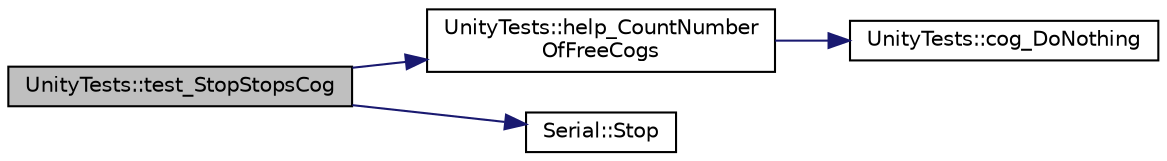 digraph "UnityTests::test_StopStopsCog"
{
  edge [fontname="Helvetica",fontsize="10",labelfontname="Helvetica",labelfontsize="10"];
  node [fontname="Helvetica",fontsize="10",shape=record];
  rankdir="LR";
  Node1 [label="UnityTests::test_StopStopsCog",height=0.2,width=0.4,color="black", fillcolor="grey75", style="filled" fontcolor="black"];
  Node1 -> Node2 [color="midnightblue",fontsize="10",style="solid",fontname="Helvetica"];
  Node2 [label="UnityTests::help_CountNumber\lOfFreeCogs",height=0.2,width=0.4,color="black", fillcolor="white", style="filled",URL="$classUnityTests.html#a42dbd6d3d2a7981fae3e849e66d67b71"];
  Node2 -> Node3 [color="midnightblue",fontsize="10",style="solid",fontname="Helvetica"];
  Node3 [label="UnityTests::cog_DoNothing",height=0.2,width=0.4,color="black", fillcolor="white", style="filled",URL="$classUnityTests.html#abaa1b7c91d312f5e0d4e6840d358337d"];
  Node1 -> Node4 [color="midnightblue",fontsize="10",style="solid",fontname="Helvetica"];
  Node4 [label="Serial::Stop",height=0.2,width=0.4,color="black", fillcolor="white", style="filled",URL="$classSerial.html#a206b0e9c801a8df764d03554e6fa16f4",tooltip="Stops the Serial PASM engine, if it is running."];
}
